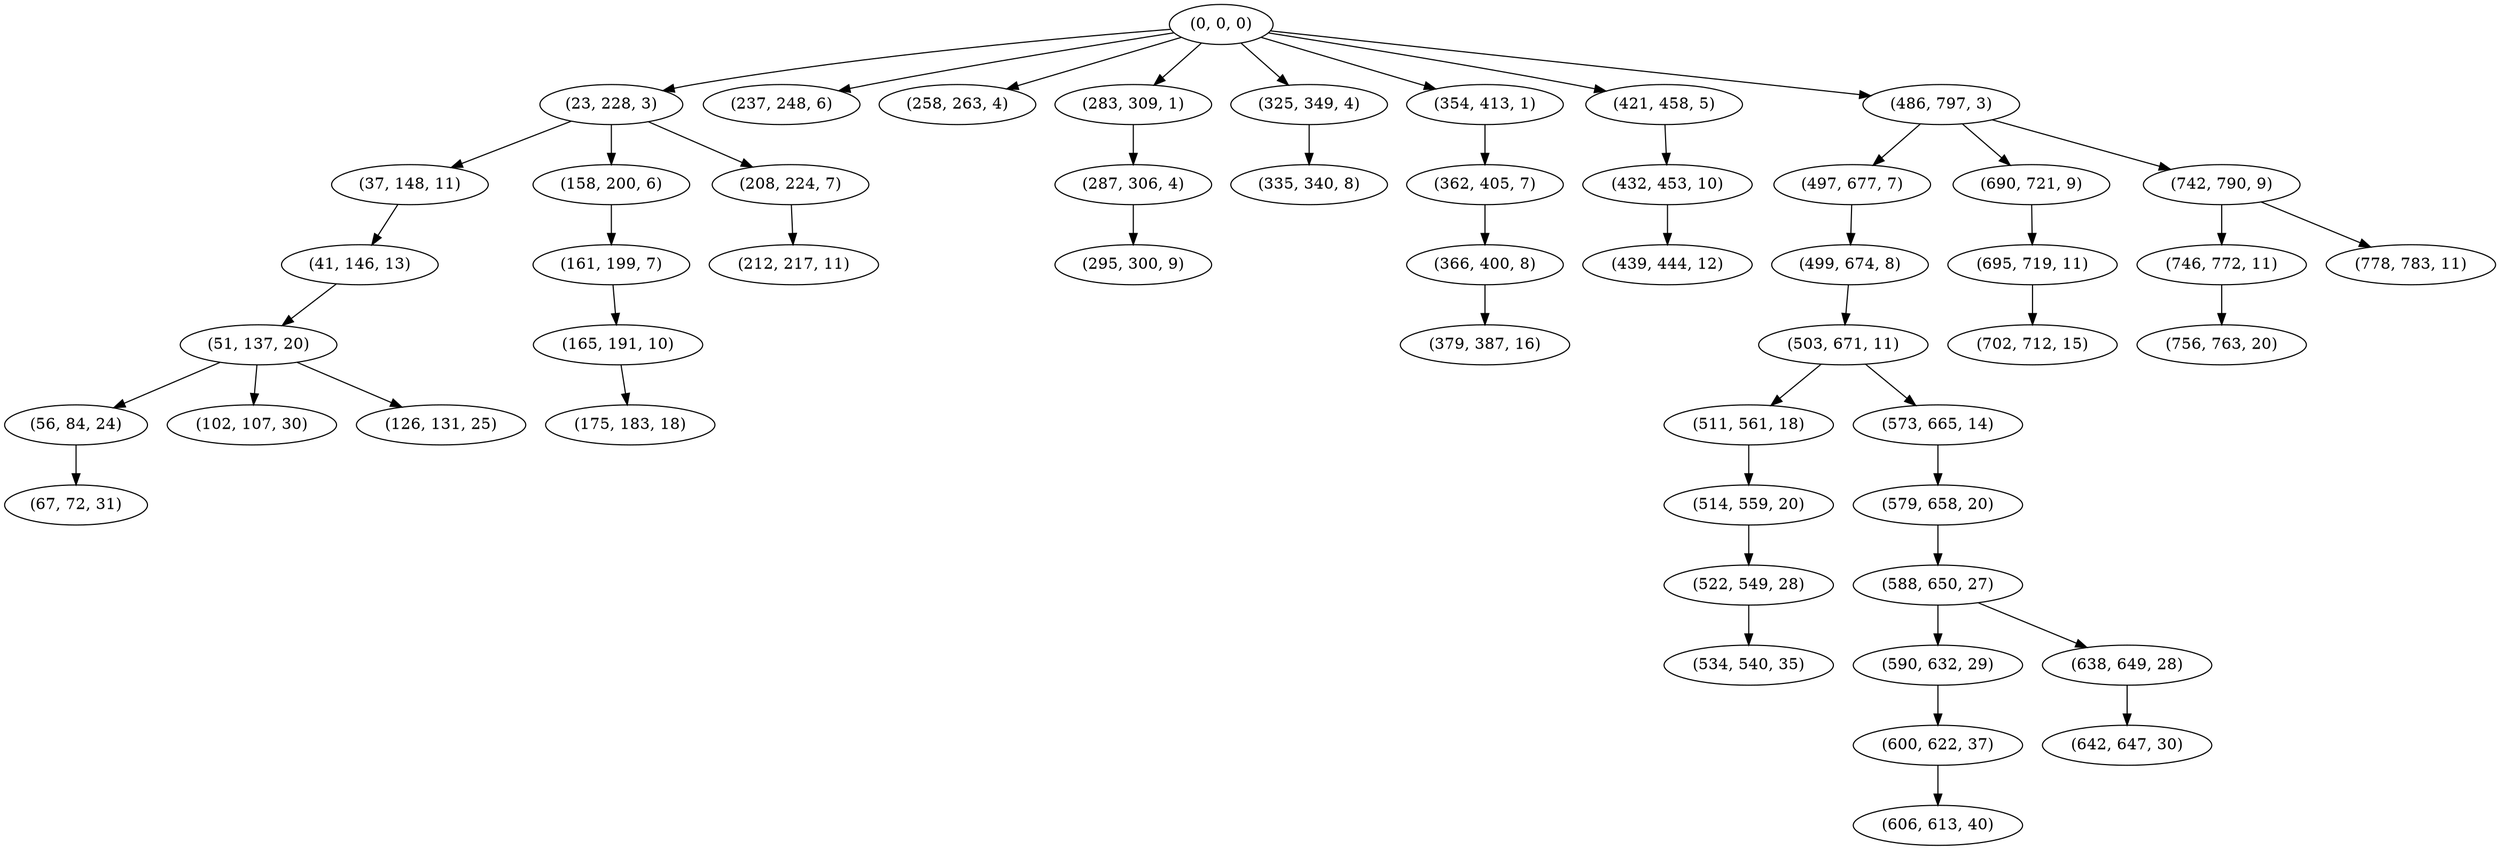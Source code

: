 digraph tree {
    "(0, 0, 0)";
    "(23, 228, 3)";
    "(37, 148, 11)";
    "(41, 146, 13)";
    "(51, 137, 20)";
    "(56, 84, 24)";
    "(67, 72, 31)";
    "(102, 107, 30)";
    "(126, 131, 25)";
    "(158, 200, 6)";
    "(161, 199, 7)";
    "(165, 191, 10)";
    "(175, 183, 18)";
    "(208, 224, 7)";
    "(212, 217, 11)";
    "(237, 248, 6)";
    "(258, 263, 4)";
    "(283, 309, 1)";
    "(287, 306, 4)";
    "(295, 300, 9)";
    "(325, 349, 4)";
    "(335, 340, 8)";
    "(354, 413, 1)";
    "(362, 405, 7)";
    "(366, 400, 8)";
    "(379, 387, 16)";
    "(421, 458, 5)";
    "(432, 453, 10)";
    "(439, 444, 12)";
    "(486, 797, 3)";
    "(497, 677, 7)";
    "(499, 674, 8)";
    "(503, 671, 11)";
    "(511, 561, 18)";
    "(514, 559, 20)";
    "(522, 549, 28)";
    "(534, 540, 35)";
    "(573, 665, 14)";
    "(579, 658, 20)";
    "(588, 650, 27)";
    "(590, 632, 29)";
    "(600, 622, 37)";
    "(606, 613, 40)";
    "(638, 649, 28)";
    "(642, 647, 30)";
    "(690, 721, 9)";
    "(695, 719, 11)";
    "(702, 712, 15)";
    "(742, 790, 9)";
    "(746, 772, 11)";
    "(756, 763, 20)";
    "(778, 783, 11)";
    "(0, 0, 0)" -> "(23, 228, 3)";
    "(0, 0, 0)" -> "(237, 248, 6)";
    "(0, 0, 0)" -> "(258, 263, 4)";
    "(0, 0, 0)" -> "(283, 309, 1)";
    "(0, 0, 0)" -> "(325, 349, 4)";
    "(0, 0, 0)" -> "(354, 413, 1)";
    "(0, 0, 0)" -> "(421, 458, 5)";
    "(0, 0, 0)" -> "(486, 797, 3)";
    "(23, 228, 3)" -> "(37, 148, 11)";
    "(23, 228, 3)" -> "(158, 200, 6)";
    "(23, 228, 3)" -> "(208, 224, 7)";
    "(37, 148, 11)" -> "(41, 146, 13)";
    "(41, 146, 13)" -> "(51, 137, 20)";
    "(51, 137, 20)" -> "(56, 84, 24)";
    "(51, 137, 20)" -> "(102, 107, 30)";
    "(51, 137, 20)" -> "(126, 131, 25)";
    "(56, 84, 24)" -> "(67, 72, 31)";
    "(158, 200, 6)" -> "(161, 199, 7)";
    "(161, 199, 7)" -> "(165, 191, 10)";
    "(165, 191, 10)" -> "(175, 183, 18)";
    "(208, 224, 7)" -> "(212, 217, 11)";
    "(283, 309, 1)" -> "(287, 306, 4)";
    "(287, 306, 4)" -> "(295, 300, 9)";
    "(325, 349, 4)" -> "(335, 340, 8)";
    "(354, 413, 1)" -> "(362, 405, 7)";
    "(362, 405, 7)" -> "(366, 400, 8)";
    "(366, 400, 8)" -> "(379, 387, 16)";
    "(421, 458, 5)" -> "(432, 453, 10)";
    "(432, 453, 10)" -> "(439, 444, 12)";
    "(486, 797, 3)" -> "(497, 677, 7)";
    "(486, 797, 3)" -> "(690, 721, 9)";
    "(486, 797, 3)" -> "(742, 790, 9)";
    "(497, 677, 7)" -> "(499, 674, 8)";
    "(499, 674, 8)" -> "(503, 671, 11)";
    "(503, 671, 11)" -> "(511, 561, 18)";
    "(503, 671, 11)" -> "(573, 665, 14)";
    "(511, 561, 18)" -> "(514, 559, 20)";
    "(514, 559, 20)" -> "(522, 549, 28)";
    "(522, 549, 28)" -> "(534, 540, 35)";
    "(573, 665, 14)" -> "(579, 658, 20)";
    "(579, 658, 20)" -> "(588, 650, 27)";
    "(588, 650, 27)" -> "(590, 632, 29)";
    "(588, 650, 27)" -> "(638, 649, 28)";
    "(590, 632, 29)" -> "(600, 622, 37)";
    "(600, 622, 37)" -> "(606, 613, 40)";
    "(638, 649, 28)" -> "(642, 647, 30)";
    "(690, 721, 9)" -> "(695, 719, 11)";
    "(695, 719, 11)" -> "(702, 712, 15)";
    "(742, 790, 9)" -> "(746, 772, 11)";
    "(742, 790, 9)" -> "(778, 783, 11)";
    "(746, 772, 11)" -> "(756, 763, 20)";
}
